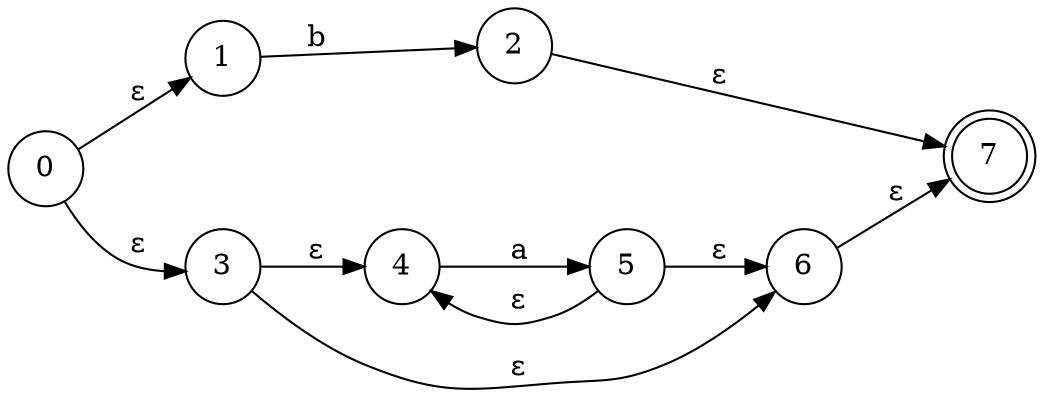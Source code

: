 digraph G { 
nodesep=0.8; 
ranksep=0.5; 
rankdir = LR; 
node[shape = circle ]; 
0->1 [ label = " ε"]; 
1->2 [ label = " b"]; 
0->3 [ label = " ε"]; 
3->4 [ label = " ε"]; 
4->5 [ label = " a"]; 
5->4 [ label = " ε"]; 
5->6 [ label = " ε"]; 
3->6 [ label = " ε"]; 
6->7 [ label = " ε"]; 
2->7 [ label = " ε"]; 
7[ shape = doublecircle];}